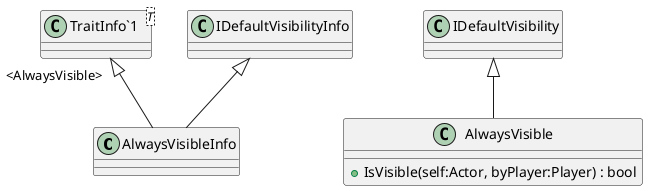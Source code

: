 @startuml
class AlwaysVisibleInfo {
}
class AlwaysVisible {
    + IsVisible(self:Actor, byPlayer:Player) : bool
}
class "TraitInfo`1"<T> {
}
"TraitInfo`1" "<AlwaysVisible>" <|-- AlwaysVisibleInfo
IDefaultVisibilityInfo <|-- AlwaysVisibleInfo
IDefaultVisibility <|-- AlwaysVisible
@enduml
